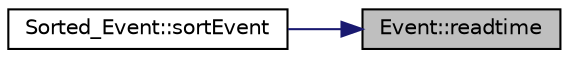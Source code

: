digraph "Event::readtime"
{
 // LATEX_PDF_SIZE
  edge [fontname="Helvetica",fontsize="10",labelfontname="Helvetica",labelfontsize="10"];
  node [fontname="Helvetica",fontsize="10",shape=record];
  rankdir="RL";
  Node1 [label="Event::readtime",height=0.2,width=0.4,color="black", fillcolor="grey75", style="filled", fontcolor="black",tooltip=" "];
  Node1 -> Node2 [dir="back",color="midnightblue",fontsize="10",style="solid",fontname="Helvetica"];
  Node2 [label="Sorted_Event::sortEvent",height=0.2,width=0.4,color="black", fillcolor="white", style="filled",URL="$class_sorted___event.html#a526eefb6a423a59ff6096766c04c98e2",tooltip=" "];
}
